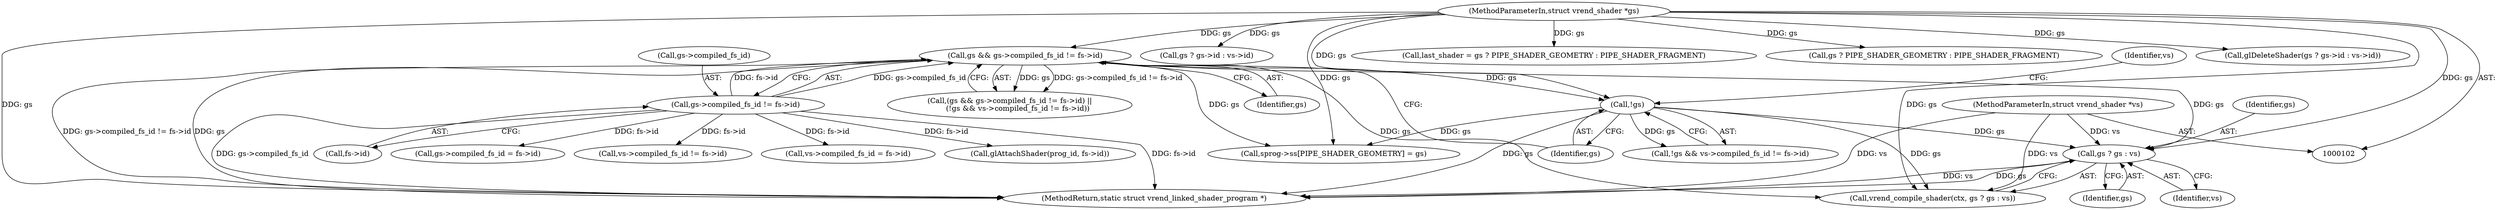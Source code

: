 digraph "0_virglrenderer_a2f12a1b0f95b13b6f8dc3d05d7b74b4386394e4@pointer" {
"1000198" [label="(Call,gs ? gs : vs)"];
"1000106" [label="(MethodParameterIn,struct vrend_shader *gs)"];
"1000126" [label="(Call,gs && gs->compiled_fs_id != fs->id)"];
"1000128" [label="(Call,gs->compiled_fs_id != fs->id)"];
"1000136" [label="(Call,!gs)"];
"1000104" [label="(MethodParameterIn,struct vrend_shader *vs)"];
"1000137" [label="(Identifier,gs)"];
"1000201" [label="(Identifier,vs)"];
"1000126" [label="(Call,gs && gs->compiled_fs_id != fs->id)"];
"1000198" [label="(Call,gs ? gs : vs)"];
"1000129" [label="(Call,gs->compiled_fs_id)"];
"1000208" [label="(Call,gs ? gs->id : vs->id)"];
"1000127" [label="(Identifier,gs)"];
"1000442" [label="(Call,sprog->ss[PIPE_SHADER_GEOMETRY] = gs)"];
"1000276" [label="(Call,glAttachShader(prog_id, fs->id))"];
"1001107" [label="(MethodReturn,static struct vrend_linked_shader_program *)"];
"1000125" [label="(Call,(gs && gs->compiled_fs_id != fs->id) ||\n       (!gs && vs->compiled_fs_id != fs->id))"];
"1000136" [label="(Call,!gs)"];
"1000132" [label="(Call,fs->id)"];
"1000104" [label="(MethodParameterIn,struct vrend_shader *vs)"];
"1000484" [label="(Call,last_shader = gs ? PIPE_SHADER_GEOMETRY : PIPE_SHADER_FRAGMENT)"];
"1000200" [label="(Identifier,gs)"];
"1000106" [label="(MethodParameterIn,struct vrend_shader *gs)"];
"1000128" [label="(Call,gs->compiled_fs_id != fs->id)"];
"1000222" [label="(Call,gs->compiled_fs_id = fs->id)"];
"1000199" [label="(Identifier,gs)"];
"1000486" [label="(Call,gs ? PIPE_SHADER_GEOMETRY : PIPE_SHADER_FRAGMENT)"];
"1000138" [label="(Call,vs->compiled_fs_id != fs->id)"];
"1000230" [label="(Call,vs->compiled_fs_id = fs->id)"];
"1000140" [label="(Identifier,vs)"];
"1000135" [label="(Call,!gs && vs->compiled_fs_id != fs->id)"];
"1000196" [label="(Call,vrend_compile_shader(ctx, gs ? gs : vs))"];
"1000207" [label="(Call,glDeleteShader(gs ? gs->id : vs->id))"];
"1000198" -> "1000196"  [label="AST: "];
"1000198" -> "1000200"  [label="CFG: "];
"1000198" -> "1000201"  [label="CFG: "];
"1000199" -> "1000198"  [label="AST: "];
"1000200" -> "1000198"  [label="AST: "];
"1000201" -> "1000198"  [label="AST: "];
"1000196" -> "1000198"  [label="CFG: "];
"1000198" -> "1001107"  [label="DDG: vs"];
"1000198" -> "1001107"  [label="DDG: gs"];
"1000106" -> "1000198"  [label="DDG: gs"];
"1000126" -> "1000198"  [label="DDG: gs"];
"1000136" -> "1000198"  [label="DDG: gs"];
"1000104" -> "1000198"  [label="DDG: vs"];
"1000106" -> "1000102"  [label="AST: "];
"1000106" -> "1001107"  [label="DDG: gs"];
"1000106" -> "1000126"  [label="DDG: gs"];
"1000106" -> "1000136"  [label="DDG: gs"];
"1000106" -> "1000196"  [label="DDG: gs"];
"1000106" -> "1000207"  [label="DDG: gs"];
"1000106" -> "1000208"  [label="DDG: gs"];
"1000106" -> "1000442"  [label="DDG: gs"];
"1000106" -> "1000484"  [label="DDG: gs"];
"1000106" -> "1000486"  [label="DDG: gs"];
"1000126" -> "1000125"  [label="AST: "];
"1000126" -> "1000127"  [label="CFG: "];
"1000126" -> "1000128"  [label="CFG: "];
"1000127" -> "1000126"  [label="AST: "];
"1000128" -> "1000126"  [label="AST: "];
"1000137" -> "1000126"  [label="CFG: "];
"1000125" -> "1000126"  [label="CFG: "];
"1000126" -> "1001107"  [label="DDG: gs"];
"1000126" -> "1001107"  [label="DDG: gs->compiled_fs_id != fs->id"];
"1000126" -> "1000125"  [label="DDG: gs"];
"1000126" -> "1000125"  [label="DDG: gs->compiled_fs_id != fs->id"];
"1000128" -> "1000126"  [label="DDG: gs->compiled_fs_id"];
"1000128" -> "1000126"  [label="DDG: fs->id"];
"1000126" -> "1000136"  [label="DDG: gs"];
"1000126" -> "1000196"  [label="DDG: gs"];
"1000126" -> "1000442"  [label="DDG: gs"];
"1000128" -> "1000132"  [label="CFG: "];
"1000129" -> "1000128"  [label="AST: "];
"1000132" -> "1000128"  [label="AST: "];
"1000128" -> "1001107"  [label="DDG: fs->id"];
"1000128" -> "1001107"  [label="DDG: gs->compiled_fs_id"];
"1000128" -> "1000138"  [label="DDG: fs->id"];
"1000128" -> "1000222"  [label="DDG: fs->id"];
"1000128" -> "1000230"  [label="DDG: fs->id"];
"1000128" -> "1000276"  [label="DDG: fs->id"];
"1000136" -> "1000135"  [label="AST: "];
"1000136" -> "1000137"  [label="CFG: "];
"1000137" -> "1000136"  [label="AST: "];
"1000140" -> "1000136"  [label="CFG: "];
"1000135" -> "1000136"  [label="CFG: "];
"1000136" -> "1001107"  [label="DDG: gs"];
"1000136" -> "1000135"  [label="DDG: gs"];
"1000136" -> "1000196"  [label="DDG: gs"];
"1000136" -> "1000442"  [label="DDG: gs"];
"1000104" -> "1000102"  [label="AST: "];
"1000104" -> "1001107"  [label="DDG: vs"];
"1000104" -> "1000196"  [label="DDG: vs"];
}
